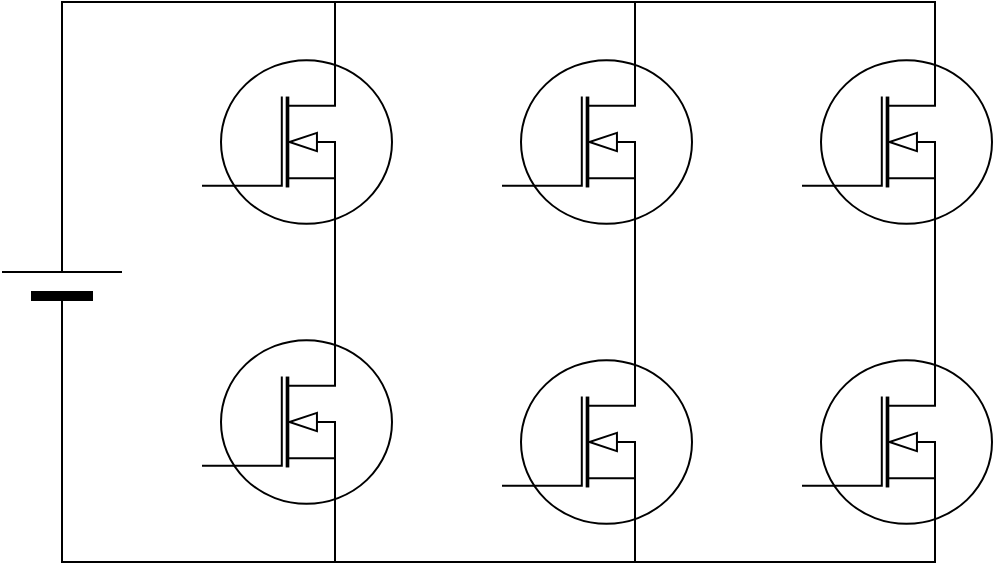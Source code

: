<mxfile version="24.4.10" type="github">
  <diagram name="第 1 页" id="DNwWSseMJjnDS3e5h9JO">
    <mxGraphModel dx="882" dy="608" grid="1" gridSize="10" guides="1" tooltips="1" connect="1" arrows="1" fold="1" page="1" pageScale="1" pageWidth="827" pageHeight="1169" math="0" shadow="0">
      <root>
        <mxCell id="0" />
        <mxCell id="1" parent="0" />
        <mxCell id="YVI3GV2rdjETqO3KnNFN-1" value="" style="verticalLabelPosition=bottom;shadow=0;dashed=0;align=center;fillColor=strokeColor;html=1;verticalAlign=top;strokeWidth=1;shape=mxgraph.electrical.miscellaneous.monocell_battery;rotation=-90;" vertex="1" parent="1">
          <mxGeometry x="230" y="210" width="100" height="60" as="geometry" />
        </mxCell>
        <mxCell id="YVI3GV2rdjETqO3KnNFN-2" value="" style="verticalLabelPosition=bottom;shadow=0;dashed=0;align=center;html=1;verticalAlign=top;shape=mxgraph.electrical.mosfets1.n-channel_mosfet_1;" vertex="1" parent="1">
          <mxGeometry x="350" y="120" width="95" height="100" as="geometry" />
        </mxCell>
        <mxCell id="YVI3GV2rdjETqO3KnNFN-3" value="" style="verticalLabelPosition=bottom;shadow=0;dashed=0;align=center;html=1;verticalAlign=top;shape=mxgraph.electrical.mosfets1.n-channel_mosfet_1;" vertex="1" parent="1">
          <mxGeometry x="350" y="260" width="95" height="100" as="geometry" />
        </mxCell>
        <mxCell id="YVI3GV2rdjETqO3KnNFN-10" style="edgeStyle=orthogonalEdgeStyle;rounded=0;orthogonalLoop=1;jettySize=auto;html=1;exitX=0.7;exitY=0;exitDx=0;exitDy=0;exitPerimeter=0;endArrow=none;endFill=0;" edge="1" parent="1" source="YVI3GV2rdjETqO3KnNFN-4">
          <mxGeometry relative="1" as="geometry">
            <mxPoint x="410" y="100" as="targetPoint" />
            <Array as="points">
              <mxPoint x="567" y="100" />
            </Array>
          </mxGeometry>
        </mxCell>
        <mxCell id="YVI3GV2rdjETqO3KnNFN-4" value="" style="verticalLabelPosition=bottom;shadow=0;dashed=0;align=center;html=1;verticalAlign=top;shape=mxgraph.electrical.mosfets1.n-channel_mosfet_1;" vertex="1" parent="1">
          <mxGeometry x="500" y="120" width="95" height="100" as="geometry" />
        </mxCell>
        <mxCell id="YVI3GV2rdjETqO3KnNFN-13" style="edgeStyle=orthogonalEdgeStyle;rounded=0;orthogonalLoop=1;jettySize=auto;html=1;exitX=0.7;exitY=1;exitDx=0;exitDy=0;exitPerimeter=0;endArrow=none;endFill=0;" edge="1" parent="1" source="YVI3GV2rdjETqO3KnNFN-5">
          <mxGeometry relative="1" as="geometry">
            <mxPoint x="410" y="380" as="targetPoint" />
            <Array as="points">
              <mxPoint x="566" y="380" />
            </Array>
          </mxGeometry>
        </mxCell>
        <mxCell id="YVI3GV2rdjETqO3KnNFN-5" value="" style="verticalLabelPosition=bottom;shadow=0;dashed=0;align=center;html=1;verticalAlign=top;shape=mxgraph.electrical.mosfets1.n-channel_mosfet_1;" vertex="1" parent="1">
          <mxGeometry x="500" y="270" width="95" height="100" as="geometry" />
        </mxCell>
        <mxCell id="YVI3GV2rdjETqO3KnNFN-11" style="edgeStyle=orthogonalEdgeStyle;rounded=0;orthogonalLoop=1;jettySize=auto;html=1;exitX=0.7;exitY=0;exitDx=0;exitDy=0;exitPerimeter=0;endArrow=none;endFill=0;" edge="1" parent="1" source="YVI3GV2rdjETqO3KnNFN-6">
          <mxGeometry relative="1" as="geometry">
            <mxPoint x="560" y="100" as="targetPoint" />
            <Array as="points">
              <mxPoint x="717" y="100" />
            </Array>
          </mxGeometry>
        </mxCell>
        <mxCell id="YVI3GV2rdjETqO3KnNFN-6" value="" style="verticalLabelPosition=bottom;shadow=0;dashed=0;align=center;html=1;verticalAlign=top;shape=mxgraph.electrical.mosfets1.n-channel_mosfet_1;" vertex="1" parent="1">
          <mxGeometry x="650" y="120" width="95" height="100" as="geometry" />
        </mxCell>
        <mxCell id="YVI3GV2rdjETqO3KnNFN-14" style="edgeStyle=orthogonalEdgeStyle;rounded=0;orthogonalLoop=1;jettySize=auto;html=1;exitX=0.7;exitY=1;exitDx=0;exitDy=0;exitPerimeter=0;endArrow=none;endFill=0;" edge="1" parent="1" source="YVI3GV2rdjETqO3KnNFN-8">
          <mxGeometry relative="1" as="geometry">
            <mxPoint x="560" y="380" as="targetPoint" />
            <Array as="points">
              <mxPoint x="716" y="380" />
            </Array>
          </mxGeometry>
        </mxCell>
        <mxCell id="YVI3GV2rdjETqO3KnNFN-8" value="" style="verticalLabelPosition=bottom;shadow=0;dashed=0;align=center;html=1;verticalAlign=top;shape=mxgraph.electrical.mosfets1.n-channel_mosfet_1;" vertex="1" parent="1">
          <mxGeometry x="650" y="270" width="95" height="100" as="geometry" />
        </mxCell>
        <mxCell id="YVI3GV2rdjETqO3KnNFN-9" style="edgeStyle=orthogonalEdgeStyle;rounded=0;orthogonalLoop=1;jettySize=auto;html=1;exitX=1;exitY=0.5;exitDx=0;exitDy=0;exitPerimeter=0;entryX=0.7;entryY=0;entryDx=0;entryDy=0;entryPerimeter=0;endArrow=none;endFill=0;" edge="1" parent="1" source="YVI3GV2rdjETqO3KnNFN-1" target="YVI3GV2rdjETqO3KnNFN-2">
          <mxGeometry relative="1" as="geometry" />
        </mxCell>
        <mxCell id="YVI3GV2rdjETqO3KnNFN-12" style="edgeStyle=orthogonalEdgeStyle;rounded=0;orthogonalLoop=1;jettySize=auto;html=1;exitX=0;exitY=0.5;exitDx=0;exitDy=0;exitPerimeter=0;entryX=0.7;entryY=1;entryDx=0;entryDy=0;entryPerimeter=0;endArrow=none;endFill=0;" edge="1" parent="1" source="YVI3GV2rdjETqO3KnNFN-1" target="YVI3GV2rdjETqO3KnNFN-3">
          <mxGeometry relative="1" as="geometry" />
        </mxCell>
        <mxCell id="YVI3GV2rdjETqO3KnNFN-15" style="edgeStyle=orthogonalEdgeStyle;rounded=0;orthogonalLoop=1;jettySize=auto;html=1;exitX=0.7;exitY=1;exitDx=0;exitDy=0;exitPerimeter=0;entryX=0.7;entryY=0;entryDx=0;entryDy=0;entryPerimeter=0;endArrow=none;endFill=0;" edge="1" parent="1" source="YVI3GV2rdjETqO3KnNFN-2" target="YVI3GV2rdjETqO3KnNFN-3">
          <mxGeometry relative="1" as="geometry" />
        </mxCell>
        <mxCell id="YVI3GV2rdjETqO3KnNFN-16" style="edgeStyle=orthogonalEdgeStyle;rounded=0;orthogonalLoop=1;jettySize=auto;html=1;exitX=0.7;exitY=1;exitDx=0;exitDy=0;exitPerimeter=0;entryX=0.7;entryY=0;entryDx=0;entryDy=0;entryPerimeter=0;endArrow=none;endFill=0;" edge="1" parent="1" source="YVI3GV2rdjETqO3KnNFN-4" target="YVI3GV2rdjETqO3KnNFN-5">
          <mxGeometry relative="1" as="geometry" />
        </mxCell>
        <mxCell id="YVI3GV2rdjETqO3KnNFN-17" style="edgeStyle=orthogonalEdgeStyle;rounded=0;orthogonalLoop=1;jettySize=auto;html=1;exitX=0.7;exitY=1;exitDx=0;exitDy=0;exitPerimeter=0;entryX=0.7;entryY=0;entryDx=0;entryDy=0;entryPerimeter=0;endArrow=none;endFill=0;" edge="1" parent="1" source="YVI3GV2rdjETqO3KnNFN-6" target="YVI3GV2rdjETqO3KnNFN-8">
          <mxGeometry relative="1" as="geometry" />
        </mxCell>
      </root>
    </mxGraphModel>
  </diagram>
</mxfile>

